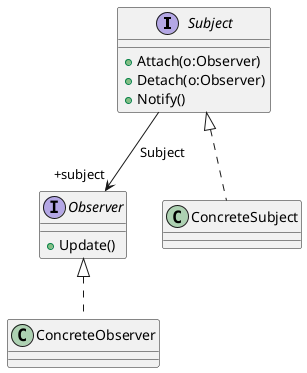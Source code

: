 @startuml

interface Subject{
    +Attach(o:Observer)
    +Detach(o:Observer)
    +Notify()
}
interface Observer{
    +Update()
}
class ConcreteSubject{
}
class ConcreteObserver{
}
Subject --> "+subject" Observer:Subject
Subject <|.. ConcreteSubject
Observer <|.. ConcreteObserver


@enduml